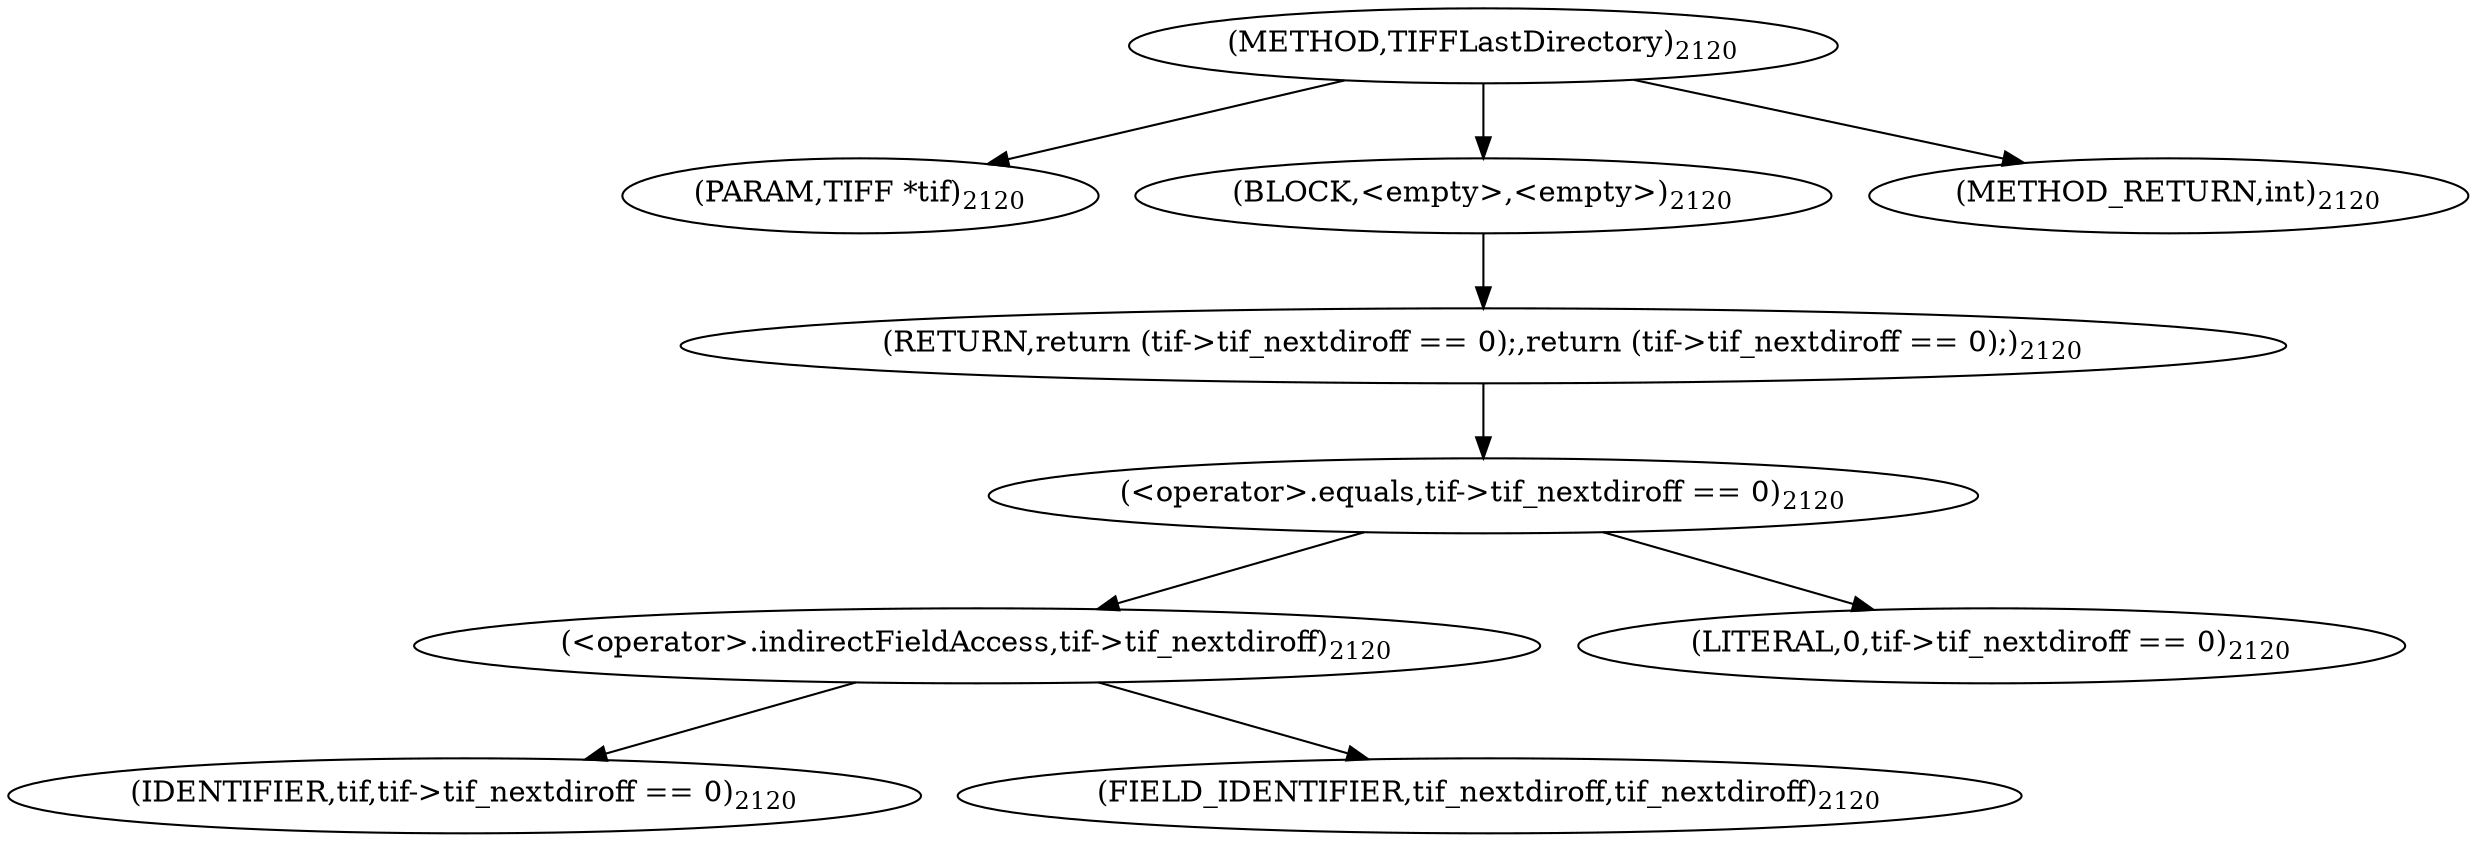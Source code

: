 digraph "TIFFLastDirectory" {  
"44844" [label = <(METHOD,TIFFLastDirectory)<SUB>2120</SUB>> ]
"44845" [label = <(PARAM,TIFF *tif)<SUB>2120</SUB>> ]
"44846" [label = <(BLOCK,&lt;empty&gt;,&lt;empty&gt;)<SUB>2120</SUB>> ]
"44847" [label = <(RETURN,return (tif-&gt;tif_nextdiroff == 0);,return (tif-&gt;tif_nextdiroff == 0);)<SUB>2120</SUB>> ]
"44848" [label = <(&lt;operator&gt;.equals,tif-&gt;tif_nextdiroff == 0)<SUB>2120</SUB>> ]
"44849" [label = <(&lt;operator&gt;.indirectFieldAccess,tif-&gt;tif_nextdiroff)<SUB>2120</SUB>> ]
"44850" [label = <(IDENTIFIER,tif,tif-&gt;tif_nextdiroff == 0)<SUB>2120</SUB>> ]
"44851" [label = <(FIELD_IDENTIFIER,tif_nextdiroff,tif_nextdiroff)<SUB>2120</SUB>> ]
"44852" [label = <(LITERAL,0,tif-&gt;tif_nextdiroff == 0)<SUB>2120</SUB>> ]
"44853" [label = <(METHOD_RETURN,int)<SUB>2120</SUB>> ]
  "44844" -> "44845" 
  "44844" -> "44846" 
  "44844" -> "44853" 
  "44846" -> "44847" 
  "44847" -> "44848" 
  "44848" -> "44849" 
  "44848" -> "44852" 
  "44849" -> "44850" 
  "44849" -> "44851" 
}
